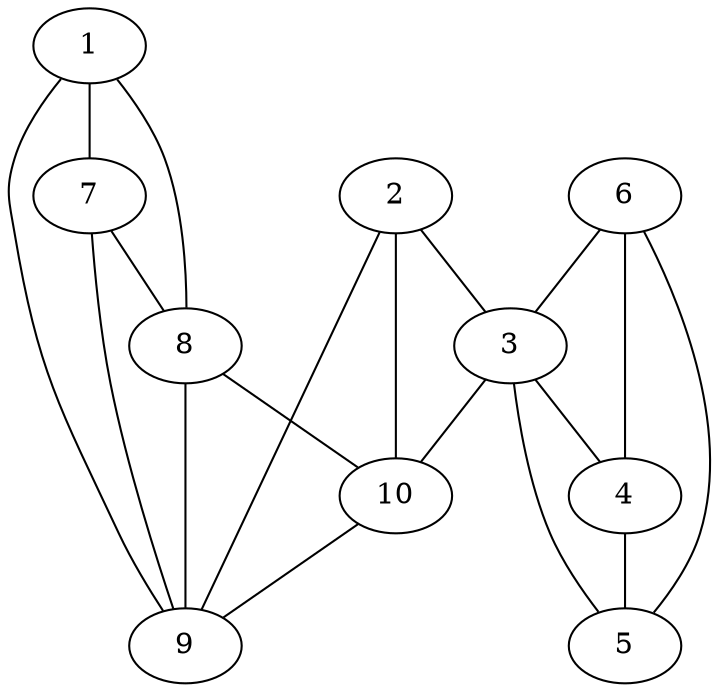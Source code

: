 graph pdb1jas {
	1	 [aaLength=17,
		sequence=TPARRRLMRDFKRLQED,
		type=0];
	7	 [aaLength=5,
		sequence=VSGAP,
		type=1];
	1 -- 7	 [distance0="28.95645",
		frequency=1,
		type0=1];
	8	 [aaLength=7,
		sequence=QWNAVIF,
		type=1];
	1 -- 8	 [distance0="37.70247",
		frequency=1,
		type0=2];
	9	 [aaLength=7,
		sequence=TFKLVIE,
		type=1];
	1 -- 9	 [distance0="52.90062",
		frequency=1,
		type0=3];
	2	 [aaLength=5,
		sequence=LDILQ,
		type=0];
	3	 [aaLength=15,
		sequence=DVSSILTSIQSLLDE,
		type=0];
	2 -- 3	 [distance0="14.84238",
		distance1="7.0",
		frequency=2,
		type0=1,
		type1=4];
	10	 [aaLength=4,
		sequence=TVRF,
		type=1];
	2 -- 10	 [distance0="23.27789",
		frequency=1,
		type0=2];
	2 -- 9	 [distance0="38.86978",
		frequency=1,
		type0=3];
	4	 [aaLength=10,
		sequence=NSQAAQLYQE,
		type=0];
	3 -- 4	 [distance0="28.01889",
		distance1="7.0",
		frequency=2,
		type0=2,
		type1=4];
	3 -- 10	 [distance0="32.1695",
		frequency=1,
		type0=3];
	5	 [aaLength=15,
		sequence=NKREYEKRVSAIVEQ,
		type=0];
	4 -- 5	 [distance0="16.76499",
		distance1="0.0",
		frequency=2,
		type0=1,
		type1=5];
	5 -- 3	 [distance0="37.9765",
		frequency=1,
		type0=3];
	6	 [aaLength=4,
		sequence=SWND,
		type=0];
	6 -- 5	 [distance0="20.88593",
		frequency=1,
		type0=1];
	6 -- 3	 [distance0="52.15855",
		frequency=1,
		type0=3];
	6 -- 4	 [distance0="36.01995",
		frequency=1,
		type0=2];
	7 -- 8	 [distance0="11.0",
		distance1="6.0",
		frequency=2,
		type0=1,
		type1=4];
	7 -- 9	 [distance0="28.0",
		frequency=1,
		type0=2];
	8 -- 10	 [distance0="34.0",
		frequency=1,
		type0=3];
	9 -- 8	 [distance0="17.0",
		frequency=1,
		type0=1];
	10 -- 9	 [distance0="17.0",
		frequency=1,
		type0=1];
}
